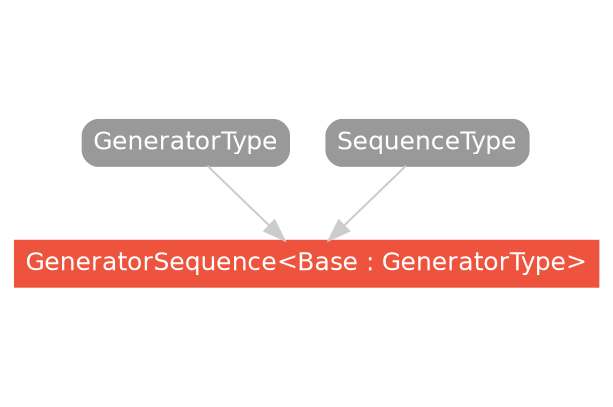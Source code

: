 strict digraph "GeneratorSequence<Base : GeneratorType> - Type Hierarchy - SwiftDoc.org" {
    pad="0.1,0.8"
    node [shape=box, style="filled,rounded", color="#999999", fillcolor="#999999", fontcolor=white, fontname=Helvetica, fontnames="Helvetica,sansserif", fontsize=12, margin="0.07,0.05", height="0.3"]
    edge [color="#cccccc"]
    "GeneratorSequence<Base : GeneratorType>" [URL="/type/GeneratorSequence/", style="filled", fillcolor="#ee543d", color="#ee543d"]
    "GeneratorType" [URL="/protocol/GeneratorType/"]
    "SequenceType" [URL="/protocol/SequenceType/"]    "GeneratorType" -> "GeneratorSequence<Base : GeneratorType>"
    "SequenceType" -> "GeneratorSequence<Base : GeneratorType>"
    subgraph Types {
        rank = max; "GeneratorSequence<Base : GeneratorType>";
    }
}